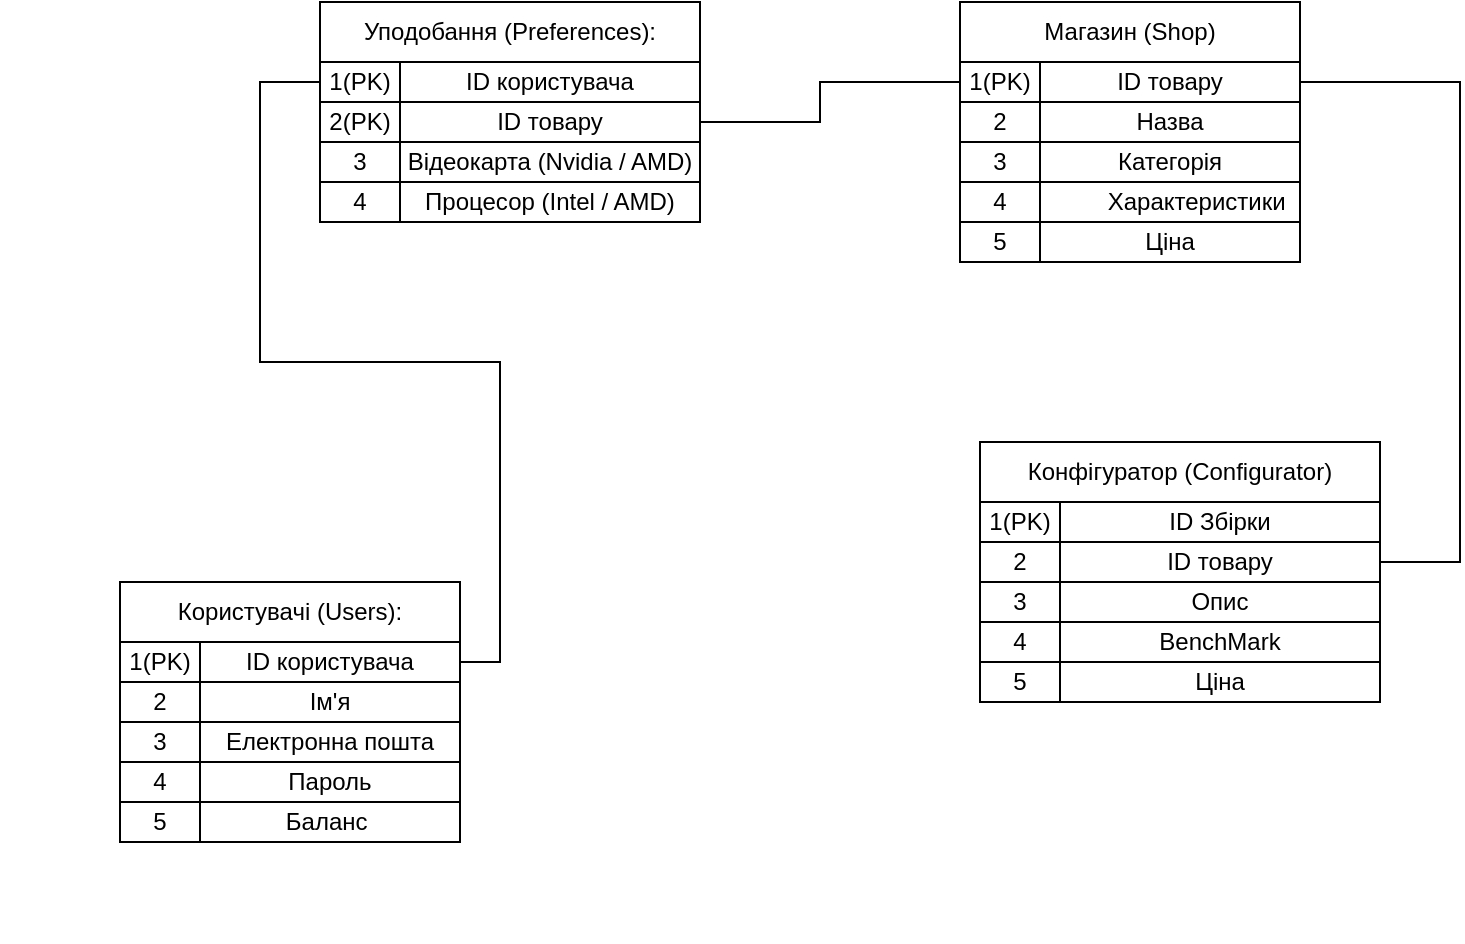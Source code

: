 <mxfile version="24.4.0" type="device">
  <diagram name="Страница — 1" id="yOGkaw68GzQ7QMIFpuuN">
    <mxGraphModel dx="1049" dy="552" grid="1" gridSize="10" guides="1" tooltips="1" connect="1" arrows="1" fold="1" page="1" pageScale="1" pageWidth="827" pageHeight="1169" math="0" shadow="0">
      <root>
        <mxCell id="0" />
        <mxCell id="1" parent="0" />
        <mxCell id="rxmFq0c0A30B-aB6oaJQ-66" value="" style="group" parent="1" vertex="1" connectable="0">
          <mxGeometry x="10" y="340" width="170" height="190" as="geometry" />
        </mxCell>
        <mxCell id="rxmFq0c0A30B-aB6oaJQ-44" value="Користувачі (Users):" style="rounded=0;whiteSpace=wrap;html=1;" parent="rxmFq0c0A30B-aB6oaJQ-66" vertex="1">
          <mxGeometry x="60" y="10" width="170" height="30" as="geometry" />
        </mxCell>
        <mxCell id="rxmFq0c0A30B-aB6oaJQ-45" value="" style="rounded=0;whiteSpace=wrap;html=1;" parent="rxmFq0c0A30B-aB6oaJQ-66" vertex="1">
          <mxGeometry x="60" y="40" width="140" height="100" as="geometry" />
        </mxCell>
        <mxCell id="rxmFq0c0A30B-aB6oaJQ-50" value="1(PK)" style="rounded=0;whiteSpace=wrap;html=1;" parent="rxmFq0c0A30B-aB6oaJQ-66" vertex="1">
          <mxGeometry x="60" y="40" width="40" height="20" as="geometry" />
        </mxCell>
        <mxCell id="rxmFq0c0A30B-aB6oaJQ-51" value="ID користувача" style="rounded=0;whiteSpace=wrap;html=1;" parent="rxmFq0c0A30B-aB6oaJQ-66" vertex="1">
          <mxGeometry x="100" y="40" width="130" height="20" as="geometry" />
        </mxCell>
        <mxCell id="rxmFq0c0A30B-aB6oaJQ-52" value="2" style="rounded=0;whiteSpace=wrap;html=1;" parent="rxmFq0c0A30B-aB6oaJQ-66" vertex="1">
          <mxGeometry x="60" y="60" width="40" height="20" as="geometry" />
        </mxCell>
        <mxCell id="rxmFq0c0A30B-aB6oaJQ-53" value="3" style="rounded=0;whiteSpace=wrap;html=1;" parent="rxmFq0c0A30B-aB6oaJQ-66" vertex="1">
          <mxGeometry x="60" y="80" width="40" height="20" as="geometry" />
        </mxCell>
        <mxCell id="rxmFq0c0A30B-aB6oaJQ-54" value="4" style="rounded=0;whiteSpace=wrap;html=1;" parent="rxmFq0c0A30B-aB6oaJQ-66" vertex="1">
          <mxGeometry x="60" y="100" width="40" height="20" as="geometry" />
        </mxCell>
        <mxCell id="rxmFq0c0A30B-aB6oaJQ-55" value="5" style="rounded=0;whiteSpace=wrap;html=1;" parent="rxmFq0c0A30B-aB6oaJQ-66" vertex="1">
          <mxGeometry x="60" y="120" width="40" height="20" as="geometry" />
        </mxCell>
        <mxCell id="rxmFq0c0A30B-aB6oaJQ-56" value="Ім&#39;я" style="rounded=0;whiteSpace=wrap;html=1;" parent="rxmFq0c0A30B-aB6oaJQ-66" vertex="1">
          <mxGeometry x="100" y="60" width="130" height="20" as="geometry" />
        </mxCell>
        <mxCell id="rxmFq0c0A30B-aB6oaJQ-57" value="Електронна пошта" style="rounded=0;whiteSpace=wrap;html=1;" parent="rxmFq0c0A30B-aB6oaJQ-66" vertex="1">
          <mxGeometry x="100" y="80" width="130" height="20" as="geometry" />
        </mxCell>
        <mxCell id="rxmFq0c0A30B-aB6oaJQ-58" value="Пароль" style="rounded=0;whiteSpace=wrap;html=1;" parent="rxmFq0c0A30B-aB6oaJQ-66" vertex="1">
          <mxGeometry x="100" y="100" width="130" height="20" as="geometry" />
        </mxCell>
        <mxCell id="rxmFq0c0A30B-aB6oaJQ-59" value="Баланс&amp;nbsp;" style="rounded=0;whiteSpace=wrap;html=1;" parent="rxmFq0c0A30B-aB6oaJQ-66" vertex="1">
          <mxGeometry x="100" y="120" width="130" height="20" as="geometry" />
        </mxCell>
        <mxCell id="rxmFq0c0A30B-aB6oaJQ-67" value="" style="group" parent="1" vertex="1" connectable="0">
          <mxGeometry x="500" y="80" width="190" height="190" as="geometry" />
        </mxCell>
        <mxCell id="rxmFq0c0A30B-aB6oaJQ-86" value="" style="group" parent="rxmFq0c0A30B-aB6oaJQ-67" vertex="1" connectable="0">
          <mxGeometry x="-10" y="-20" width="200" height="170" as="geometry" />
        </mxCell>
        <mxCell id="rxmFq0c0A30B-aB6oaJQ-68" value="Магазин (Shop)" style="rounded=0;whiteSpace=wrap;html=1;" parent="rxmFq0c0A30B-aB6oaJQ-86" vertex="1">
          <mxGeometry width="170" height="30" as="geometry" />
        </mxCell>
        <mxCell id="rxmFq0c0A30B-aB6oaJQ-70" value="1(PK)" style="rounded=0;whiteSpace=wrap;html=1;" parent="rxmFq0c0A30B-aB6oaJQ-86" vertex="1">
          <mxGeometry y="30" width="40" height="20" as="geometry" />
        </mxCell>
        <mxCell id="rxmFq0c0A30B-aB6oaJQ-71" value="ID товару" style="rounded=0;whiteSpace=wrap;html=1;" parent="rxmFq0c0A30B-aB6oaJQ-86" vertex="1">
          <mxGeometry x="40" y="30" width="130" height="20" as="geometry" />
        </mxCell>
        <mxCell id="rxmFq0c0A30B-aB6oaJQ-72" value="2" style="rounded=0;whiteSpace=wrap;html=1;" parent="rxmFq0c0A30B-aB6oaJQ-86" vertex="1">
          <mxGeometry y="50" width="40" height="20" as="geometry" />
        </mxCell>
        <mxCell id="rxmFq0c0A30B-aB6oaJQ-73" value="3" style="rounded=0;whiteSpace=wrap;html=1;" parent="rxmFq0c0A30B-aB6oaJQ-86" vertex="1">
          <mxGeometry y="70" width="40" height="20" as="geometry" />
        </mxCell>
        <mxCell id="rxmFq0c0A30B-aB6oaJQ-74" value="4" style="rounded=0;whiteSpace=wrap;html=1;" parent="rxmFq0c0A30B-aB6oaJQ-86" vertex="1">
          <mxGeometry y="90" width="40" height="20" as="geometry" />
        </mxCell>
        <mxCell id="rxmFq0c0A30B-aB6oaJQ-76" value="Назва" style="rounded=0;whiteSpace=wrap;html=1;" parent="rxmFq0c0A30B-aB6oaJQ-86" vertex="1">
          <mxGeometry x="40" y="50" width="130" height="20" as="geometry" />
        </mxCell>
        <mxCell id="rxmFq0c0A30B-aB6oaJQ-77" value="Категорія" style="rounded=0;whiteSpace=wrap;html=1;" parent="rxmFq0c0A30B-aB6oaJQ-86" vertex="1">
          <mxGeometry x="40" y="70" width="130" height="20" as="geometry" />
        </mxCell>
        <mxCell id="rxmFq0c0A30B-aB6oaJQ-78" value="&lt;span style=&quot;white-space: pre;&quot;&gt;&#x9;&lt;/span&gt;Характеристики" style="rounded=0;whiteSpace=wrap;html=1;" parent="rxmFq0c0A30B-aB6oaJQ-86" vertex="1">
          <mxGeometry x="40" y="90" width="130" height="20" as="geometry" />
        </mxCell>
        <mxCell id="NUjGRvacO9o2jy-n-1EG-12" value="5" style="rounded=0;whiteSpace=wrap;html=1;" vertex="1" parent="rxmFq0c0A30B-aB6oaJQ-86">
          <mxGeometry y="110" width="40" height="20" as="geometry" />
        </mxCell>
        <mxCell id="NUjGRvacO9o2jy-n-1EG-13" value="Ціна" style="rounded=0;whiteSpace=wrap;html=1;" vertex="1" parent="rxmFq0c0A30B-aB6oaJQ-86">
          <mxGeometry x="40" y="110" width="130" height="20" as="geometry" />
        </mxCell>
        <mxCell id="rxmFq0c0A30B-aB6oaJQ-87" value="" style="group" parent="1" vertex="1" connectable="0">
          <mxGeometry x="500" y="280" width="200" height="170" as="geometry" />
        </mxCell>
        <mxCell id="rxmFq0c0A30B-aB6oaJQ-88" value="Конфігуратор (Configurator)" style="rounded=0;whiteSpace=wrap;html=1;" parent="rxmFq0c0A30B-aB6oaJQ-87" vertex="1">
          <mxGeometry width="200" height="30" as="geometry" />
        </mxCell>
        <mxCell id="rxmFq0c0A30B-aB6oaJQ-89" value="" style="rounded=0;whiteSpace=wrap;html=1;" parent="rxmFq0c0A30B-aB6oaJQ-87" vertex="1">
          <mxGeometry y="30" width="140" height="100" as="geometry" />
        </mxCell>
        <mxCell id="rxmFq0c0A30B-aB6oaJQ-90" value="1(PK)" style="rounded=0;whiteSpace=wrap;html=1;" parent="rxmFq0c0A30B-aB6oaJQ-87" vertex="1">
          <mxGeometry y="30" width="40" height="20" as="geometry" />
        </mxCell>
        <mxCell id="rxmFq0c0A30B-aB6oaJQ-91" value="ID Збірки" style="rounded=0;whiteSpace=wrap;html=1;" parent="rxmFq0c0A30B-aB6oaJQ-87" vertex="1">
          <mxGeometry x="40" y="30" width="160" height="20" as="geometry" />
        </mxCell>
        <mxCell id="rxmFq0c0A30B-aB6oaJQ-92" value="2" style="rounded=0;whiteSpace=wrap;html=1;" parent="rxmFq0c0A30B-aB6oaJQ-87" vertex="1">
          <mxGeometry y="50" width="40" height="20" as="geometry" />
        </mxCell>
        <mxCell id="rxmFq0c0A30B-aB6oaJQ-93" value="3" style="rounded=0;whiteSpace=wrap;html=1;" parent="rxmFq0c0A30B-aB6oaJQ-87" vertex="1">
          <mxGeometry y="70" width="40" height="20" as="geometry" />
        </mxCell>
        <mxCell id="rxmFq0c0A30B-aB6oaJQ-94" value="4" style="rounded=0;whiteSpace=wrap;html=1;" parent="rxmFq0c0A30B-aB6oaJQ-87" vertex="1">
          <mxGeometry y="90" width="40" height="20" as="geometry" />
        </mxCell>
        <mxCell id="rxmFq0c0A30B-aB6oaJQ-95" value="5" style="rounded=0;whiteSpace=wrap;html=1;" parent="rxmFq0c0A30B-aB6oaJQ-87" vertex="1">
          <mxGeometry y="110" width="40" height="20" as="geometry" />
        </mxCell>
        <mxCell id="rxmFq0c0A30B-aB6oaJQ-96" value="ID товару" style="rounded=0;whiteSpace=wrap;html=1;" parent="rxmFq0c0A30B-aB6oaJQ-87" vertex="1">
          <mxGeometry x="40" y="50" width="160" height="20" as="geometry" />
        </mxCell>
        <mxCell id="rxmFq0c0A30B-aB6oaJQ-97" value="Опис" style="rounded=0;whiteSpace=wrap;html=1;" parent="rxmFq0c0A30B-aB6oaJQ-87" vertex="1">
          <mxGeometry x="40" y="70" width="160" height="20" as="geometry" />
        </mxCell>
        <mxCell id="rxmFq0c0A30B-aB6oaJQ-98" value="BenchMark" style="rounded=0;whiteSpace=wrap;html=1;" parent="rxmFq0c0A30B-aB6oaJQ-87" vertex="1">
          <mxGeometry x="40" y="90" width="160" height="20" as="geometry" />
        </mxCell>
        <mxCell id="rxmFq0c0A30B-aB6oaJQ-99" value="Ціна" style="rounded=0;whiteSpace=wrap;html=1;" parent="rxmFq0c0A30B-aB6oaJQ-87" vertex="1">
          <mxGeometry x="40" y="110" width="160" height="20" as="geometry" />
        </mxCell>
        <mxCell id="1a-1OrjF5Etz6I9GNn9w-1" value="" style="group" parent="1" vertex="1" connectable="0">
          <mxGeometry x="170" y="60" width="190" height="190" as="geometry" />
        </mxCell>
        <mxCell id="1a-1OrjF5Etz6I9GNn9w-2" value="Уподобання (Preferences):" style="rounded=0;whiteSpace=wrap;html=1;" parent="1a-1OrjF5Etz6I9GNn9w-1" vertex="1">
          <mxGeometry width="190" height="30" as="geometry" />
        </mxCell>
        <mxCell id="1a-1OrjF5Etz6I9GNn9w-4" value="1(PK)" style="rounded=0;whiteSpace=wrap;html=1;" parent="1a-1OrjF5Etz6I9GNn9w-1" vertex="1">
          <mxGeometry y="30" width="40" height="20" as="geometry" />
        </mxCell>
        <mxCell id="1a-1OrjF5Etz6I9GNn9w-5" value="ID користувача" style="rounded=0;whiteSpace=wrap;html=1;" parent="1a-1OrjF5Etz6I9GNn9w-1" vertex="1">
          <mxGeometry x="40" y="30" width="150" height="20" as="geometry" />
        </mxCell>
        <mxCell id="1a-1OrjF5Etz6I9GNn9w-6" value="2(PK)" style="rounded=0;whiteSpace=wrap;html=1;" parent="1a-1OrjF5Etz6I9GNn9w-1" vertex="1">
          <mxGeometry y="50" width="40" height="20" as="geometry" />
        </mxCell>
        <mxCell id="1a-1OrjF5Etz6I9GNn9w-7" value="3" style="rounded=0;whiteSpace=wrap;html=1;" parent="1a-1OrjF5Etz6I9GNn9w-1" vertex="1">
          <mxGeometry y="70" width="40" height="20" as="geometry" />
        </mxCell>
        <mxCell id="1a-1OrjF5Etz6I9GNn9w-8" value="4" style="rounded=0;whiteSpace=wrap;html=1;" parent="1a-1OrjF5Etz6I9GNn9w-1" vertex="1">
          <mxGeometry y="90" width="40" height="20" as="geometry" />
        </mxCell>
        <mxCell id="1a-1OrjF5Etz6I9GNn9w-10" value="ID товару" style="rounded=0;whiteSpace=wrap;html=1;" parent="1a-1OrjF5Etz6I9GNn9w-1" vertex="1">
          <mxGeometry x="40" y="50" width="150" height="20" as="geometry" />
        </mxCell>
        <mxCell id="1a-1OrjF5Etz6I9GNn9w-11" value="Відеокарта (Nvidia / AMD)" style="rounded=0;whiteSpace=wrap;html=1;" parent="1a-1OrjF5Etz6I9GNn9w-1" vertex="1">
          <mxGeometry x="40" y="70" width="150" height="20" as="geometry" />
        </mxCell>
        <mxCell id="1a-1OrjF5Etz6I9GNn9w-12" value="Процесор (Intel / AMD)" style="rounded=0;whiteSpace=wrap;html=1;" parent="1a-1OrjF5Etz6I9GNn9w-1" vertex="1">
          <mxGeometry x="40" y="90" width="150" height="20" as="geometry" />
        </mxCell>
        <mxCell id="1a-1OrjF5Etz6I9GNn9w-20" value="" style="endArrow=none;html=1;rounded=0;entryX=0;entryY=0.5;entryDx=0;entryDy=0;exitX=1;exitY=0.5;exitDx=0;exitDy=0;" parent="1" source="rxmFq0c0A30B-aB6oaJQ-51" target="1a-1OrjF5Etz6I9GNn9w-4" edge="1">
          <mxGeometry width="50" height="50" relative="1" as="geometry">
            <mxPoint x="290" y="320" as="sourcePoint" />
            <mxPoint x="340" y="270" as="targetPoint" />
            <Array as="points">
              <mxPoint x="260" y="390" />
              <mxPoint x="260" y="240" />
              <mxPoint x="140" y="240" />
              <mxPoint x="140" y="100" />
            </Array>
          </mxGeometry>
        </mxCell>
        <mxCell id="NUjGRvacO9o2jy-n-1EG-14" value="" style="endArrow=none;html=1;rounded=0;entryX=0;entryY=0.5;entryDx=0;entryDy=0;" edge="1" parent="1" target="rxmFq0c0A30B-aB6oaJQ-70">
          <mxGeometry width="50" height="50" relative="1" as="geometry">
            <mxPoint x="360" y="120" as="sourcePoint" />
            <mxPoint x="410" y="70" as="targetPoint" />
            <Array as="points">
              <mxPoint x="420" y="120" />
              <mxPoint x="420" y="100" />
            </Array>
          </mxGeometry>
        </mxCell>
        <mxCell id="NUjGRvacO9o2jy-n-1EG-16" value="" style="endArrow=none;html=1;rounded=0;entryX=1;entryY=0.5;entryDx=0;entryDy=0;" edge="1" parent="1" target="rxmFq0c0A30B-aB6oaJQ-71">
          <mxGeometry width="50" height="50" relative="1" as="geometry">
            <mxPoint x="700" y="340" as="sourcePoint" />
            <mxPoint x="750" y="290" as="targetPoint" />
            <Array as="points">
              <mxPoint x="740" y="340" />
              <mxPoint x="740" y="100" />
            </Array>
          </mxGeometry>
        </mxCell>
      </root>
    </mxGraphModel>
  </diagram>
</mxfile>
